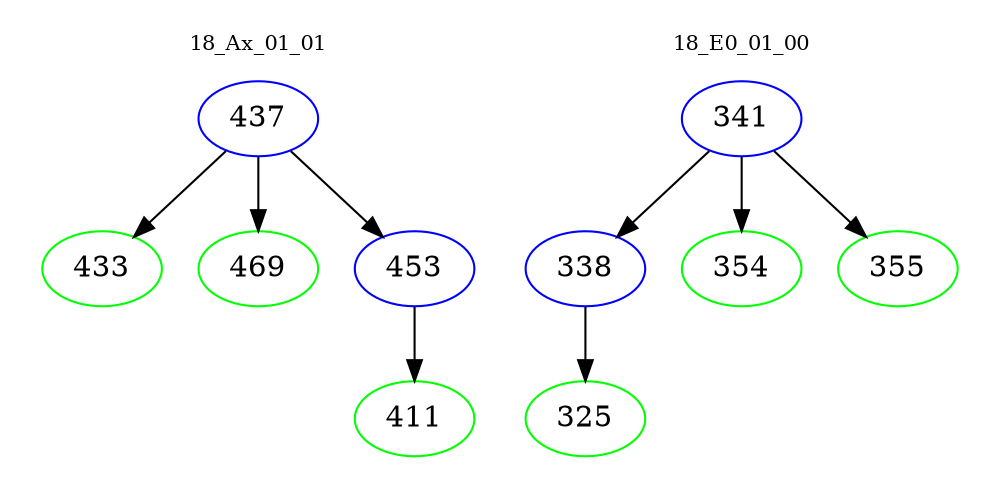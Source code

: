 digraph{
subgraph cluster_0 {
color = white
label = "18_Ax_01_01";
fontsize=10;
T0_437 [label="437", color="blue"]
T0_437 -> T0_433 [color="black"]
T0_433 [label="433", color="green"]
T0_437 -> T0_469 [color="black"]
T0_469 [label="469", color="green"]
T0_437 -> T0_453 [color="black"]
T0_453 [label="453", color="blue"]
T0_453 -> T0_411 [color="black"]
T0_411 [label="411", color="green"]
}
subgraph cluster_1 {
color = white
label = "18_E0_01_00";
fontsize=10;
T1_341 [label="341", color="blue"]
T1_341 -> T1_338 [color="black"]
T1_338 [label="338", color="blue"]
T1_338 -> T1_325 [color="black"]
T1_325 [label="325", color="green"]
T1_341 -> T1_354 [color="black"]
T1_354 [label="354", color="green"]
T1_341 -> T1_355 [color="black"]
T1_355 [label="355", color="green"]
}
}
